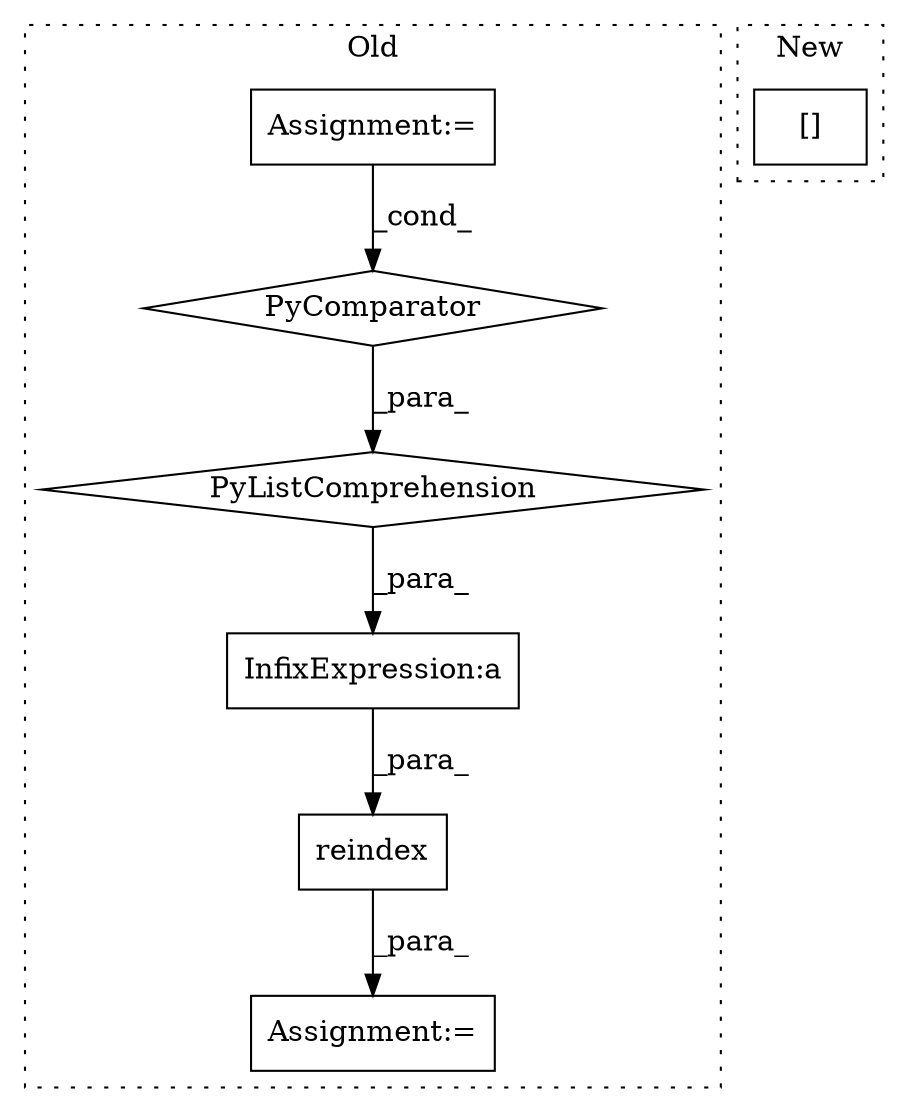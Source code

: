 digraph G {
subgraph cluster0 {
1 [label="reindex" a="32" s="59428,59581" l="8,1" shape="box"];
3 [label="Assignment:=" a="7" s="59418" l="1" shape="box"];
4 [label="Assignment:=" a="7" s="59538" l="40" shape="box"];
5 [label="InfixExpression:a" a="27" s="59457" l="16" shape="box"];
6 [label="PyListComprehension" a="109" s="59473" l="113" shape="diamond"];
7 [label="PyComparator" a="113" s="59538" l="40" shape="diamond"];
label = "Old";
style="dotted";
}
subgraph cluster1 {
2 [label="[]" a="2" s="59548,59588" l="9,1" shape="box"];
label = "New";
style="dotted";
}
1 -> 3 [label="_para_"];
4 -> 7 [label="_cond_"];
5 -> 1 [label="_para_"];
6 -> 5 [label="_para_"];
7 -> 6 [label="_para_"];
}
